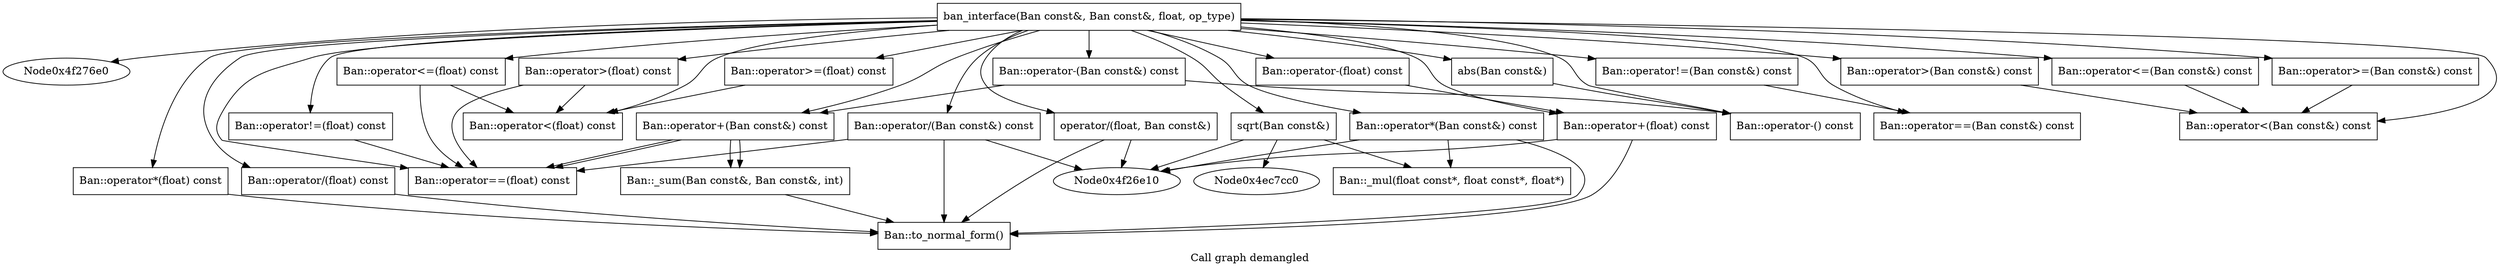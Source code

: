 digraph "Call graph demangled" {
	label="Call graph demangled";

	Node0x4f27750 [shape=record,label="{ban_interface(Ban const&, Ban const&, float, op_type)}" fid="1" demanglename="ban_interface" manglename="_Z13ban_interfaceRK3BanS1_f7op_type" filename="../../../../src/ban_interface.cpp" linenumber="4"];
	Node0x4f27750 -> Node0x4f276e0;
	Node0x4f27750 -> Node0x4f27980;
	Node0x4f27750 -> Node0x4f277c0;
	Node0x4f27750 -> Node0x4f279f0;
	Node0x4f27750 -> Node0x4f27520;
	Node0x4f27750 -> Node0x4f28270;
	Node0x4f27750 -> Node0x4f278a0;
	Node0x4f27750 -> Node0x4f27910;
	Node0x4f27750 -> Node0x4f27830;
	Node0x4f27750 -> Node0x4f282e0;
	Node0x4f27750 -> Node0x4f28350;
	Node0x4f27750 -> Node0x4f283c0;
	Node0x4f27750 -> Node0x4f28430;
	Node0x4f27750 -> Node0x4f284a0;
	Node0x4f27750 -> Node0x4f28510;
	Node0x4f27750 -> Node0x4f28580;
	Node0x4f27750 -> Node0x4f285f0;
	Node0x4f27750 -> Node0x4f28660;
	Node0x4f27750 -> Node0x4f27c50;
	Node0x4f27750 -> Node0x4f296e0;
	Node0x4f27750 -> Node0x4f29750;
	Node0x4f27750 -> Node0x4f297c0;
	Node0x4f27750 -> Node0x4f29830;
	Node0x4f27750 -> Node0x4f298a0;
	Node0x4f27750 -> Node0x4f29910;
	Node0x4f27980 [shape=record,label="{Ban::operator+(Ban const&) const}" fid="2" demanglename="Ban::operator+" manglename="_ZNK3BanplERKS_" filename="../../../../src/ban_s3.cpp" linenumber="74"];
	Node0x4f27980 -> Node0x4f296e0;
	Node0x4f27980 -> Node0x4f296e0;
	Node0x4f27980 -> Node0x4ec6690;
	Node0x4f27980 -> Node0x4ec6690;
	Node0x4f296e0 [shape=record,label="{Ban::operator==(float) const}" fid="3" demanglename="Ban::operator==" manglename="_ZNK3BaneqEf" filename="../../../../src/ban_s3.cpp" linenumber="21"];
	Node0x4ec6690 [shape=record,label="{Ban::_sum(Ban const&, Ban const&, int)}" fid="4" demanglename="Ban::_sum" manglename="_ZN3Ban4_sumERKS_S1_i" filename="../../../../src/ban_s3.cpp" linenumber="50"];
	Node0x4ec6690 -> Node0x4ec6620;
	Node0x4ec6620 [shape=record,label="{Ban::to_normal_form()}" fid="5" demanglename="Ban::to_normal_form" manglename="_ZN3Ban14to_normal_formEv" filename="../../../../src/ban_s3.cpp" linenumber="26"];
	Node0x4f277c0 [shape=record,label="{Ban::operator-() const}" fid="6" demanglename="Ban::operator-" manglename="_ZNK3BanngEv" filename="../../../../src/ban_s3.cpp" linenumber="99"];
	Node0x4f279f0 [shape=record,label="{Ban::operator-(Ban const&) const}" fid="7" demanglename="Ban::operator-" manglename="_ZNK3BanmiERKS_" filename="../../../../test/../src/ban_s3.h" linenumber="58"];
	Node0x4f279f0 -> Node0x4f277c0;
	Node0x4f279f0 -> Node0x4f27980;
	Node0x4f27520 [shape=record,label="{Ban::operator*(Ban const&) const}" fid="8" demanglename="Ban::operator*" manglename="_ZNK3BanmlERKS_" filename="../../../../src/ban_s3.cpp" linenumber="114"];
	Node0x4f27520 -> Node0x4ec66f0;
	Node0x4f27520 -> Node0x4f26e10;
	Node0x4f27520 -> Node0x4ec6620;
	Node0x4ec66f0 [shape=record,label="{Ban::_mul(float const*, float const*, float*)}" fid="9" demanglename="Ban::_mul" manglename="_ZN3Ban4_mulEPKfS1_Pf" filename="../../../../src/ban_s3.cpp" linenumber="108"];
	Node0x4f28270 [shape=record,label="{Ban::operator/(Ban const&) const}" fid="10" demanglename="Ban::operator/" manglename="_ZNK3BandvERKS_" filename="../../../../src/ban_s3.cpp" linenumber="126"];
	Node0x4f28270 -> Node0x4f296e0;
	Node0x4f28270 -> Node0x4f26e10;
	Node0x4f28270 -> Node0x4ec6620;
	Node0x4f278a0 [shape=record,label="{abs(Ban const&)}" fid="11" demanglename="abs" manglename="_Z3absRK3Ban" filename="../../../../src/ban_s3.cpp" linenumber="236"];
	Node0x4f278a0 -> Node0x4f277c0;
	Node0x4f27910 [shape=record,label="{sqrt(Ban const&)}" fid="12" demanglename="sqrt" manglename="_Z4sqrtRK3Ban" filename="../../../../src/ban_s3.cpp" linenumber="243"];
	Node0x4f27910 -> Node0x4ec66f0;
	Node0x4f27910 -> Node0x4ec7cc0;
	Node0x4f27910 -> Node0x4f26e10;
	Node0x4f27830 [shape=record,label="{Ban::operator==(Ban const&) const}" fid="13" demanglename="Ban::operator==" manglename="_ZNK3BaneqERKS_" filename="../../../../src/ban_s3.cpp" linenumber="17"];
	Node0x4f282e0 [shape=record,label="{Ban::operator!=(Ban const&) const}" fid="14" demanglename="Ban::operator!=" manglename="_ZNK3BanneERKS_" filename="../../../../test/../src/ban_s3.h" linenumber="70"];
	Node0x4f282e0 -> Node0x4f27830;
	Node0x4f28350 [shape=record,label="{Ban::operator\<(Ban const&) const}" fid="15" demanglename="Ban::operator\<" manglename="_ZNK3BanltERKS_" filename="../../../../src/ban_s3.cpp" linenumber="177"];
	Node0x4f283c0 [shape=record,label="{Ban::operator\>(Ban const&) const}" fid="16" demanglename="Ban::operator\>" manglename="_ZNK3BangtERKS_" filename="../../../../test/../src/ban_s3.h" linenumber="72"];
	Node0x4f283c0 -> Node0x4f28350;
	Node0x4f28430 [shape=record,label="{Ban::operator\<=(Ban const&) const}" fid="17" demanglename="Ban::operator\<=" manglename="_ZNK3BanleERKS_" filename="../../../../test/../src/ban_s3.h" linenumber="73"];
	Node0x4f28430 -> Node0x4f28350;
	Node0x4f284a0 [shape=record,label="{Ban::operator\>=(Ban const&) const}" fid="18" demanglename="Ban::operator\>=" manglename="_ZNK3BangeERKS_" filename="../../../../test/../src/ban_s3.h" linenumber="74"];
	Node0x4f284a0 -> Node0x4f28350;
	Node0x4f28510 [shape=record,label="{Ban::operator+(float) const}" fid="19" demanglename="Ban::operator+" manglename="_ZNK3BanplEf" filename="../../../../src/ban_s3.cpp" linenumber="270"];
	Node0x4f28510 -> Node0x4ec6620;
	Node0x4f28510 -> Node0x4f26e10;
	Node0x4f28580 [shape=record,label="{Ban::operator-(float) const}" fid="20" demanglename="Ban::operator-" manglename="_ZNK3BanmiEf" filename="../../../../test/../src/ban_s3.h" linenumber="78"];
	Node0x4f28580 -> Node0x4f28510;
	Node0x4f285f0 [shape=record,label="{Ban::operator*(float) const}" fid="21" demanglename="Ban::operator*" manglename="_ZNK3BanmlEf" filename="../../../../src/ban_s3.cpp" linenumber="311"];
	Node0x4f285f0 -> Node0x4ec6620;
	Node0x4f28660 [shape=record,label="{Ban::operator/(float) const}" fid="22" demanglename="Ban::operator/" manglename="_ZNK3BandvEf" filename="../../../../src/ban_s3.cpp" linenumber="323"];
	Node0x4f28660 -> Node0x4ec6620;
	Node0x4f27c50 [shape=record,label="{operator/(float, Ban const&)}" fid="23" demanglename="operator/" manglename="_ZdvfRK3Ban" filename="../../../../src/ban_s3.cpp" linenumber="142"];
	Node0x4f27c50 -> Node0x4f26e10;
	Node0x4f27c50 -> Node0x4ec6620;
	Node0x4f29750 [shape=record,label="{Ban::operator!=(float) const}" fid="24" demanglename="Ban::operator!=" manglename="_ZNK3BanneEf" filename="../../../../test/../src/ban_s3.h" linenumber="84"];
	Node0x4f29750 -> Node0x4f296e0;
	Node0x4f297c0 [shape=record,label="{Ban::operator\<(float) const}" fid="25" demanglename="Ban::operator\<" manglename="_ZNK3BanltEf" filename="../../../../src/ban_s3.cpp" linenumber="212"];
	Node0x4f29830 [shape=record,label="{Ban::operator\>(float) const}" fid="26" demanglename="Ban::operator\>" manglename="_ZNK3BangtEf" filename="../../../../test/../src/ban_s3.h" linenumber="86"];
	Node0x4f29830 -> Node0x4f296e0;
	Node0x4f29830 -> Node0x4f297c0;
	Node0x4f298a0 [shape=record,label="{Ban::operator\<=(float) const}" fid="27" demanglename="Ban::operator\<=" manglename="_ZNK3BanleEf" filename="../../../../test/../src/ban_s3.h" linenumber="87"];
	Node0x4f298a0 -> Node0x4f296e0;
	Node0x4f298a0 -> Node0x4f297c0;
	Node0x4f29910 [shape=record,label="{Ban::operator\>=(float) const}" fid="28" demanglename="Ban::operator\>=" manglename="_ZNK3BangeEf" filename="../../../../test/../src/ban_s3.h" linenumber="88"];
	Node0x4f29910 -> Node0x4f297c0;
}
